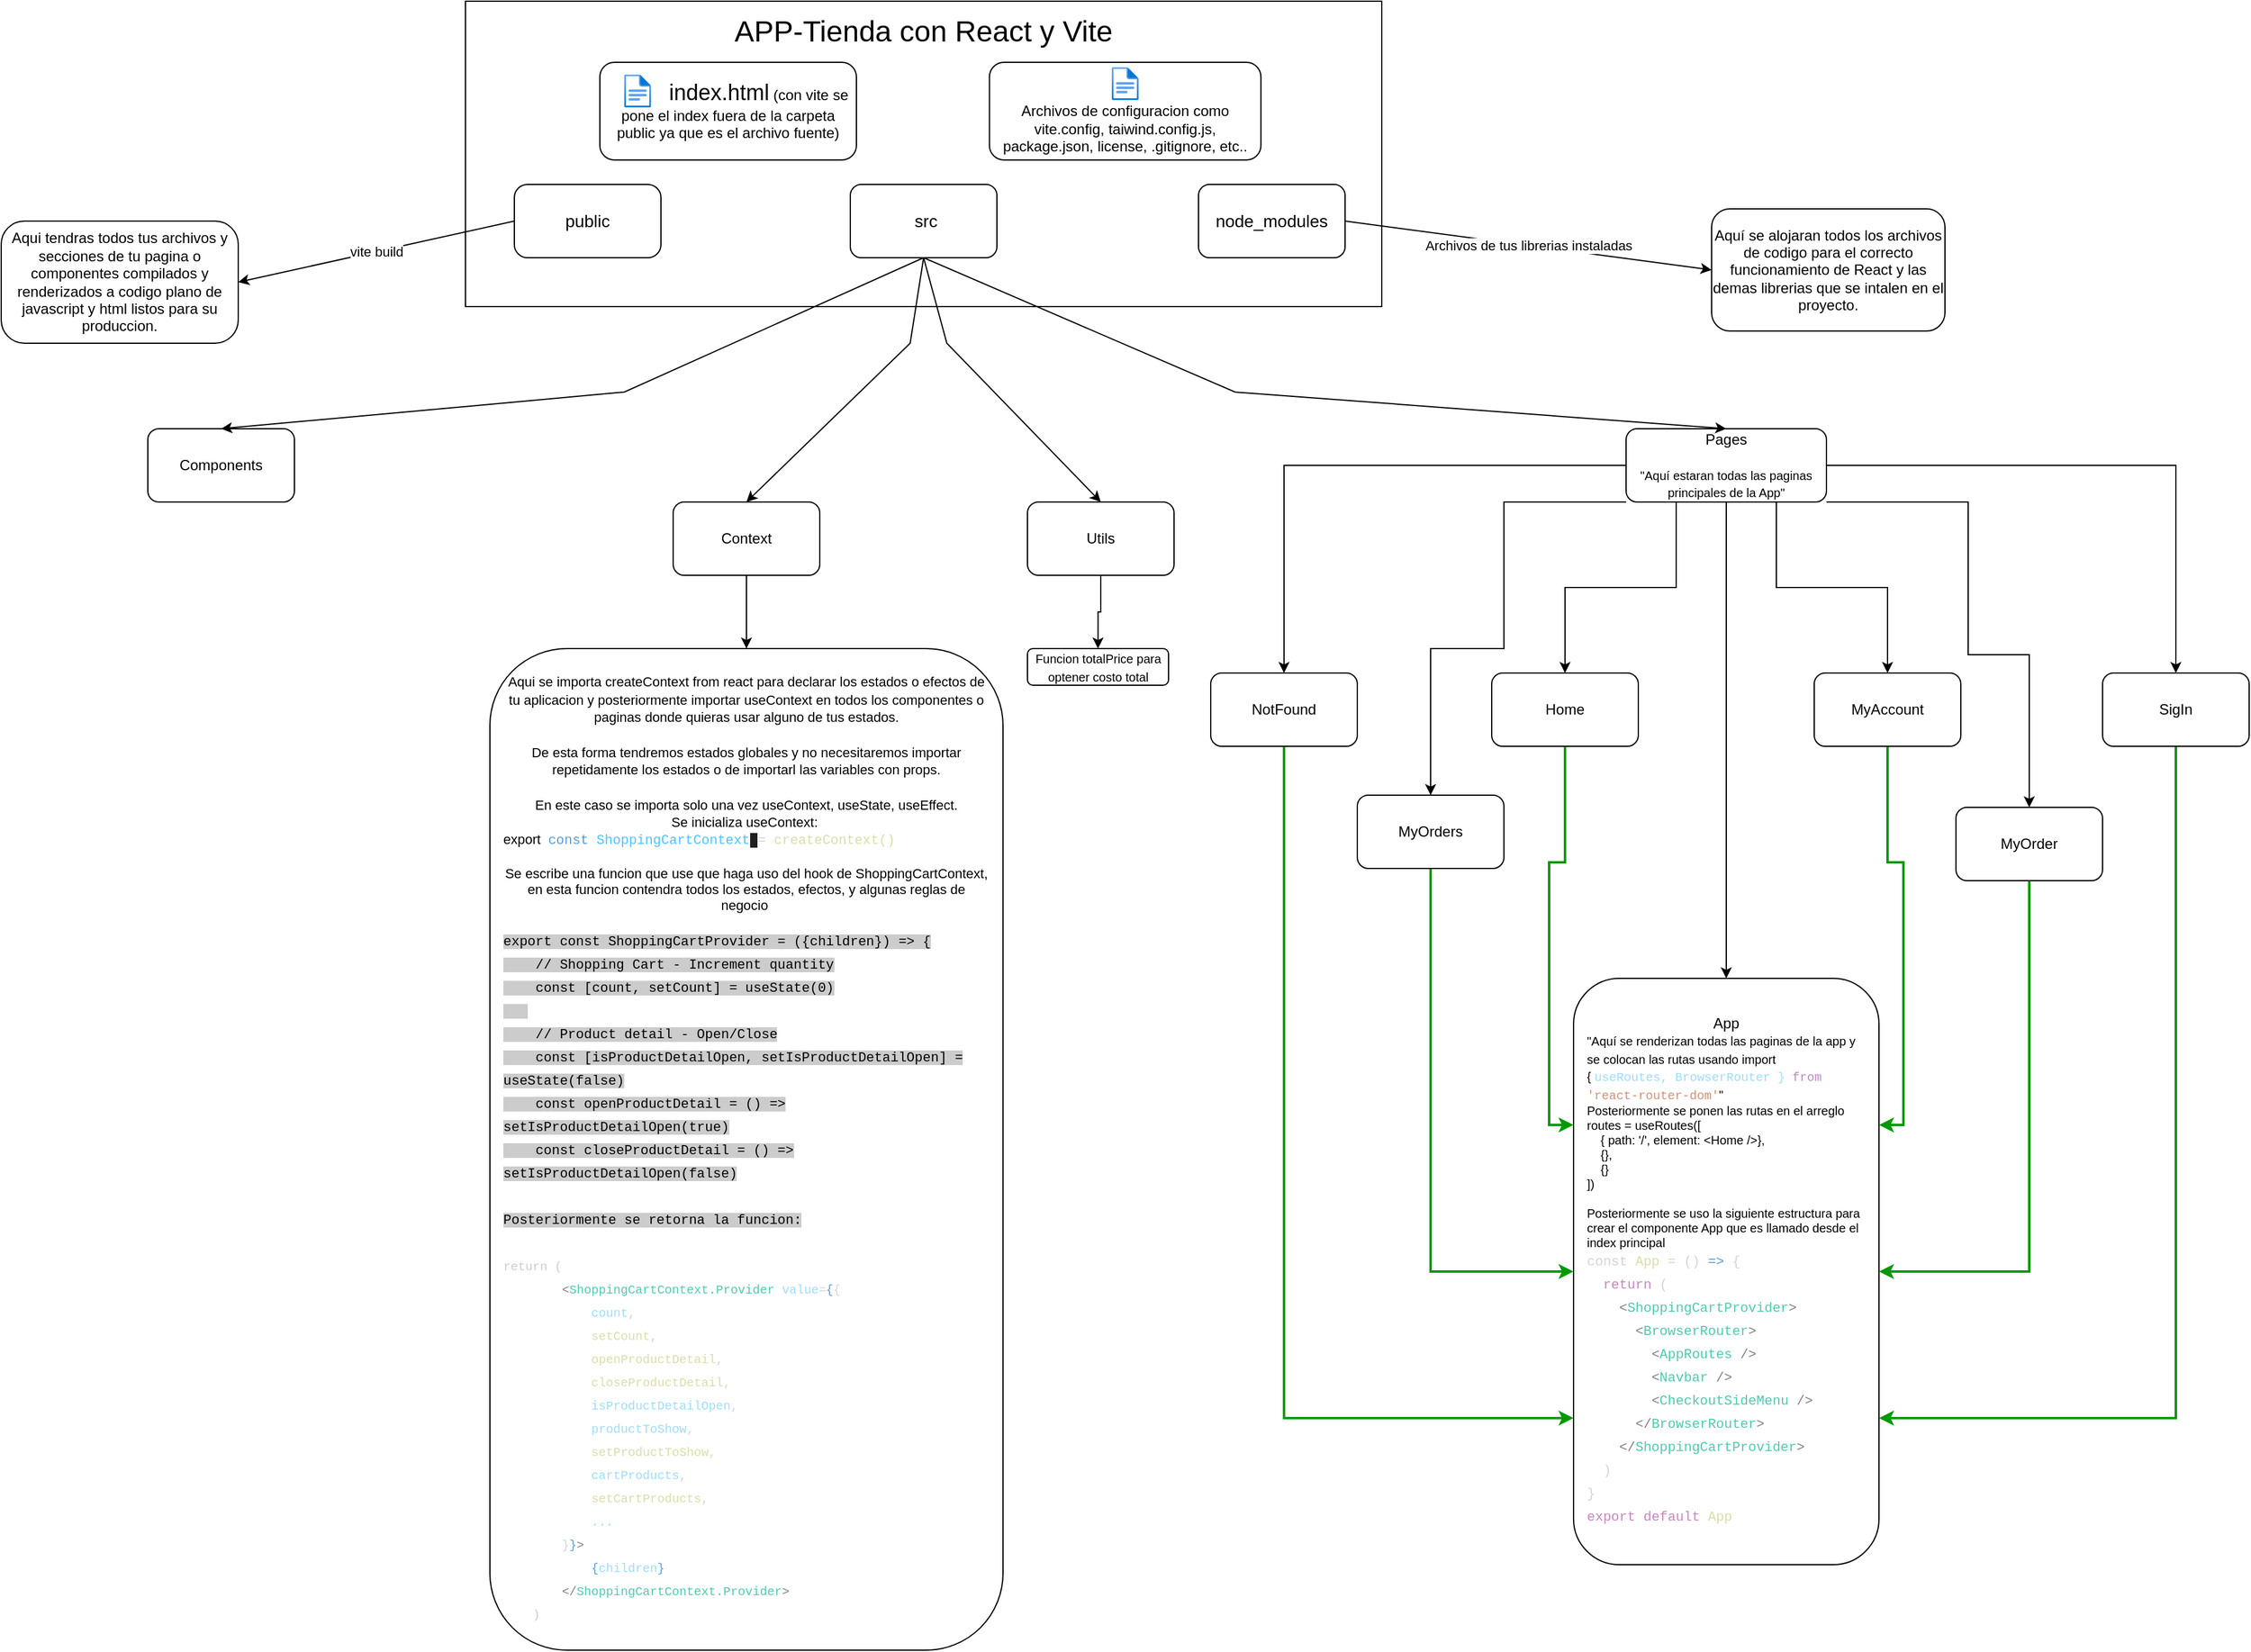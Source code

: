 <mxfile version="22.1.3" type="github">
  <diagram name="Página-1" id="LnPo93rLICJzIyqR1WCt">
    <mxGraphModel dx="1468" dy="889" grid="1" gridSize="10" guides="1" tooltips="1" connect="1" arrows="1" fold="1" page="1" pageScale="1" pageWidth="827" pageHeight="1169" math="0" shadow="0">
      <root>
        <mxCell id="0" />
        <mxCell id="1" parent="0" />
        <mxCell id="c5e6k3FYTeM2-FPtg5ge-7" value="" style="rounded=0;whiteSpace=wrap;html=1;" parent="1" vertex="1">
          <mxGeometry x="420" y="30" width="750" height="250" as="geometry" />
        </mxCell>
        <mxCell id="c5e6k3FYTeM2-FPtg5ge-2" value="" style="rounded=1;whiteSpace=wrap;html=1;" parent="1" vertex="1">
          <mxGeometry x="735" y="180" width="120" height="60" as="geometry" />
        </mxCell>
        <mxCell id="c5e6k3FYTeM2-FPtg5ge-3" value="" style="rounded=1;whiteSpace=wrap;html=1;" parent="1" vertex="1">
          <mxGeometry x="1020" y="180" width="120" height="60" as="geometry" />
        </mxCell>
        <mxCell id="c5e6k3FYTeM2-FPtg5ge-5" value="&lt;font style=&quot;font-size: 14px;&quot;&gt;src&lt;/font&gt;" style="text;html=1;strokeColor=none;fillColor=none;align=center;verticalAlign=middle;whiteSpace=wrap;rounded=0;" parent="1" vertex="1">
          <mxGeometry x="767" y="195" width="60" height="30" as="geometry" />
        </mxCell>
        <mxCell id="c5e6k3FYTeM2-FPtg5ge-6" value="&lt;font style=&quot;font-size: 14px;&quot;&gt;node_modules&lt;/font&gt;" style="text;html=1;strokeColor=none;fillColor=none;align=center;verticalAlign=middle;whiteSpace=wrap;rounded=0;" parent="1" vertex="1">
          <mxGeometry x="1035" y="195" width="90" height="30" as="geometry" />
        </mxCell>
        <mxCell id="c5e6k3FYTeM2-FPtg5ge-1" value="" style="rounded=1;whiteSpace=wrap;html=1;arcSize=18;" parent="1" vertex="1">
          <mxGeometry x="460" y="180" width="120" height="60" as="geometry" />
        </mxCell>
        <mxCell id="c5e6k3FYTeM2-FPtg5ge-4" value="&lt;font style=&quot;font-size: 14px;&quot;&gt;public&lt;/font&gt;" style="text;html=1;strokeColor=none;fillColor=none;align=center;verticalAlign=middle;whiteSpace=wrap;rounded=0;" parent="1" vertex="1">
          <mxGeometry x="490" y="195" width="60" height="30" as="geometry" />
        </mxCell>
        <mxCell id="c5e6k3FYTeM2-FPtg5ge-8" value="&lt;font style=&quot;font-size: 24px;&quot;&gt;APP-Tienda con React y Vite&lt;/font&gt;" style="text;html=1;strokeColor=none;fillColor=none;align=center;verticalAlign=middle;whiteSpace=wrap;rounded=0;" parent="1" vertex="1">
          <mxGeometry x="620" y="30" width="350" height="50" as="geometry" />
        </mxCell>
        <mxCell id="JkvkPI0mQhFTO4Io5UTS-1" value="Aqui tendras todos tus archivos y secciones de tu pagina o componentes compilados y renderizados a codigo plano de javascript y html listos para su produccion." style="rounded=1;whiteSpace=wrap;html=1;arcSize=19;" parent="1" vertex="1">
          <mxGeometry x="40" y="210" width="194" height="100" as="geometry" />
        </mxCell>
        <mxCell id="JkvkPI0mQhFTO4Io5UTS-2" value="" style="endArrow=classic;html=1;rounded=0;exitX=0;exitY=0.5;exitDx=0;exitDy=0;entryX=1;entryY=0.5;entryDx=0;entryDy=0;" parent="1" source="c5e6k3FYTeM2-FPtg5ge-1" target="JkvkPI0mQhFTO4Io5UTS-1" edge="1">
          <mxGeometry relative="1" as="geometry">
            <mxPoint x="724" y="340" as="sourcePoint" />
            <mxPoint x="160" y="210" as="targetPoint" />
          </mxGeometry>
        </mxCell>
        <mxCell id="JkvkPI0mQhFTO4Io5UTS-3" value="vite build" style="edgeLabel;resizable=0;html=1;align=center;verticalAlign=middle;" parent="JkvkPI0mQhFTO4Io5UTS-2" connectable="0" vertex="1">
          <mxGeometry relative="1" as="geometry" />
        </mxCell>
        <mxCell id="JkvkPI0mQhFTO4Io5UTS-4" value="Aquí se alojaran todos los archivos de codigo para el correcto funcionamiento de React y las demas librerias que se intalen en el proyecto." style="rounded=1;whiteSpace=wrap;html=1;" parent="1" vertex="1">
          <mxGeometry x="1440" y="200" width="191" height="100" as="geometry" />
        </mxCell>
        <mxCell id="JkvkPI0mQhFTO4Io5UTS-5" value="" style="endArrow=classic;html=1;rounded=0;exitX=1;exitY=0.5;exitDx=0;exitDy=0;entryX=0;entryY=0.5;entryDx=0;entryDy=0;" parent="1" source="c5e6k3FYTeM2-FPtg5ge-3" target="JkvkPI0mQhFTO4Io5UTS-4" edge="1">
          <mxGeometry relative="1" as="geometry">
            <mxPoint x="744" y="410" as="sourcePoint" />
            <mxPoint x="844" y="410" as="targetPoint" />
          </mxGeometry>
        </mxCell>
        <mxCell id="JkvkPI0mQhFTO4Io5UTS-6" value="Label" style="edgeLabel;resizable=0;html=1;align=center;verticalAlign=middle;" parent="JkvkPI0mQhFTO4Io5UTS-5" connectable="0" vertex="1">
          <mxGeometry relative="1" as="geometry" />
        </mxCell>
        <mxCell id="JkvkPI0mQhFTO4Io5UTS-7" value="Archivos de tus librerias instaladas" style="edgeLabel;html=1;align=center;verticalAlign=middle;resizable=0;points=[];" parent="JkvkPI0mQhFTO4Io5UTS-5" vertex="1" connectable="0">
          <mxGeometry x="0.04" y="1" relative="1" as="geometry">
            <mxPoint x="-7" as="offset" />
          </mxGeometry>
        </mxCell>
        <mxCell id="JkvkPI0mQhFTO4Io5UTS-8" value="Components" style="rounded=1;whiteSpace=wrap;html=1;" parent="1" vertex="1">
          <mxGeometry x="160" y="380" width="120" height="60" as="geometry" />
        </mxCell>
        <mxCell id="JkvkPI0mQhFTO4Io5UTS-20" style="edgeStyle=orthogonalEdgeStyle;rounded=0;orthogonalLoop=1;jettySize=auto;html=1;entryX=0.5;entryY=0;entryDx=0;entryDy=0;" parent="1" source="JkvkPI0mQhFTO4Io5UTS-9" target="JkvkPI0mQhFTO4Io5UTS-19" edge="1">
          <mxGeometry relative="1" as="geometry" />
        </mxCell>
        <mxCell id="JkvkPI0mQhFTO4Io5UTS-9" value="Context" style="rounded=1;whiteSpace=wrap;html=1;" parent="1" vertex="1">
          <mxGeometry x="590" y="440" width="120" height="60" as="geometry" />
        </mxCell>
        <mxCell id="BKhHFIZTJitZZOURAZb2-5" style="edgeStyle=orthogonalEdgeStyle;rounded=0;orthogonalLoop=1;jettySize=auto;html=1;entryX=0.5;entryY=0;entryDx=0;entryDy=0;" parent="1" source="JkvkPI0mQhFTO4Io5UTS-10" target="JkvkPI0mQhFTO4Io5UTS-21" edge="1">
          <mxGeometry relative="1" as="geometry" />
        </mxCell>
        <mxCell id="BKhHFIZTJitZZOURAZb2-15" style="edgeStyle=orthogonalEdgeStyle;rounded=0;orthogonalLoop=1;jettySize=auto;html=1;exitX=0.25;exitY=1;exitDx=0;exitDy=0;" parent="1" source="JkvkPI0mQhFTO4Io5UTS-10" target="BKhHFIZTJitZZOURAZb2-6" edge="1">
          <mxGeometry relative="1" as="geometry" />
        </mxCell>
        <mxCell id="BKhHFIZTJitZZOURAZb2-16" style="edgeStyle=orthogonalEdgeStyle;rounded=0;orthogonalLoop=1;jettySize=auto;html=1;exitX=0;exitY=1;exitDx=0;exitDy=0;" parent="1" source="JkvkPI0mQhFTO4Io5UTS-10" target="BKhHFIZTJitZZOURAZb2-12" edge="1">
          <mxGeometry relative="1" as="geometry">
            <Array as="points">
              <mxPoint x="1270" y="440" />
              <mxPoint x="1270" y="560" />
              <mxPoint x="1210" y="560" />
            </Array>
          </mxGeometry>
        </mxCell>
        <mxCell id="BKhHFIZTJitZZOURAZb2-17" style="edgeStyle=orthogonalEdgeStyle;rounded=0;orthogonalLoop=1;jettySize=auto;html=1;exitX=0;exitY=0.5;exitDx=0;exitDy=0;entryX=0.5;entryY=0;entryDx=0;entryDy=0;" parent="1" source="JkvkPI0mQhFTO4Io5UTS-10" target="BKhHFIZTJitZZOURAZb2-13" edge="1">
          <mxGeometry relative="1" as="geometry" />
        </mxCell>
        <mxCell id="BKhHFIZTJitZZOURAZb2-18" style="edgeStyle=orthogonalEdgeStyle;rounded=0;orthogonalLoop=1;jettySize=auto;html=1;exitX=0.75;exitY=1;exitDx=0;exitDy=0;entryX=0.5;entryY=0;entryDx=0;entryDy=0;" parent="1" source="JkvkPI0mQhFTO4Io5UTS-10" target="BKhHFIZTJitZZOURAZb2-10" edge="1">
          <mxGeometry relative="1" as="geometry" />
        </mxCell>
        <mxCell id="BKhHFIZTJitZZOURAZb2-19" style="edgeStyle=orthogonalEdgeStyle;rounded=0;orthogonalLoop=1;jettySize=auto;html=1;exitX=1;exitY=1;exitDx=0;exitDy=0;" parent="1" source="JkvkPI0mQhFTO4Io5UTS-10" target="BKhHFIZTJitZZOURAZb2-11" edge="1">
          <mxGeometry relative="1" as="geometry">
            <Array as="points">
              <mxPoint x="1650" y="440" />
              <mxPoint x="1650" y="565" />
              <mxPoint x="1700" y="565" />
            </Array>
          </mxGeometry>
        </mxCell>
        <mxCell id="BKhHFIZTJitZZOURAZb2-20" style="edgeStyle=orthogonalEdgeStyle;rounded=0;orthogonalLoop=1;jettySize=auto;html=1;exitX=1;exitY=0.5;exitDx=0;exitDy=0;entryX=0.5;entryY=0;entryDx=0;entryDy=0;" parent="1" source="JkvkPI0mQhFTO4Io5UTS-10" target="BKhHFIZTJitZZOURAZb2-14" edge="1">
          <mxGeometry relative="1" as="geometry" />
        </mxCell>
        <mxCell id="JkvkPI0mQhFTO4Io5UTS-10" value="Pages&lt;br&gt;&lt;br&gt;&lt;font style=&quot;font-size: 10px;&quot;&gt;&quot;Aquí estaran todas las paginas principales de la App&quot;&lt;/font&gt;" style="rounded=1;whiteSpace=wrap;html=1;" parent="1" vertex="1">
          <mxGeometry x="1370" y="380" width="164" height="60" as="geometry" />
        </mxCell>
        <mxCell id="JkvkPI0mQhFTO4Io5UTS-22" style="edgeStyle=orthogonalEdgeStyle;rounded=0;orthogonalLoop=1;jettySize=auto;html=1;entryX=0.5;entryY=0;entryDx=0;entryDy=0;" parent="1" source="JkvkPI0mQhFTO4Io5UTS-11" target="JkvkPI0mQhFTO4Io5UTS-17" edge="1">
          <mxGeometry relative="1" as="geometry" />
        </mxCell>
        <mxCell id="JkvkPI0mQhFTO4Io5UTS-11" value="Utils" style="rounded=1;whiteSpace=wrap;html=1;" parent="1" vertex="1">
          <mxGeometry x="880" y="440" width="120" height="60" as="geometry" />
        </mxCell>
        <mxCell id="JkvkPI0mQhFTO4Io5UTS-13" value="" style="endArrow=classic;html=1;rounded=0;entryX=0.5;entryY=0;entryDx=0;entryDy=0;exitX=0.5;exitY=1;exitDx=0;exitDy=0;" parent="1" source="c5e6k3FYTeM2-FPtg5ge-2" target="JkvkPI0mQhFTO4Io5UTS-9" edge="1">
          <mxGeometry width="50" height="50" relative="1" as="geometry">
            <mxPoint x="764" y="320" as="sourcePoint" />
            <mxPoint x="814" y="270" as="targetPoint" />
            <Array as="points">
              <mxPoint x="784" y="310" />
            </Array>
          </mxGeometry>
        </mxCell>
        <mxCell id="JkvkPI0mQhFTO4Io5UTS-14" value="" style="endArrow=classic;html=1;rounded=0;entryX=0.5;entryY=0;entryDx=0;entryDy=0;exitX=0.5;exitY=1;exitDx=0;exitDy=0;" parent="1" source="c5e6k3FYTeM2-FPtg5ge-2" target="JkvkPI0mQhFTO4Io5UTS-8" edge="1">
          <mxGeometry width="50" height="50" relative="1" as="geometry">
            <mxPoint x="764" y="320" as="sourcePoint" />
            <mxPoint x="814" y="270" as="targetPoint" />
            <Array as="points">
              <mxPoint x="550" y="350" />
            </Array>
          </mxGeometry>
        </mxCell>
        <mxCell id="JkvkPI0mQhFTO4Io5UTS-15" value="" style="endArrow=classic;html=1;rounded=0;entryX=0.5;entryY=0;entryDx=0;entryDy=0;exitX=0.5;exitY=1;exitDx=0;exitDy=0;" parent="1" source="c5e6k3FYTeM2-FPtg5ge-2" target="JkvkPI0mQhFTO4Io5UTS-11" edge="1">
          <mxGeometry width="50" height="50" relative="1" as="geometry">
            <mxPoint x="764" y="320" as="sourcePoint" />
            <mxPoint x="814" y="270" as="targetPoint" />
            <Array as="points">
              <mxPoint x="814" y="310" />
            </Array>
          </mxGeometry>
        </mxCell>
        <mxCell id="JkvkPI0mQhFTO4Io5UTS-16" value="" style="endArrow=classic;html=1;rounded=0;entryX=0.5;entryY=0;entryDx=0;entryDy=0;exitX=0.5;exitY=1;exitDx=0;exitDy=0;" parent="1" source="c5e6k3FYTeM2-FPtg5ge-2" target="JkvkPI0mQhFTO4Io5UTS-10" edge="1">
          <mxGeometry width="50" height="50" relative="1" as="geometry">
            <mxPoint x="764" y="320" as="sourcePoint" />
            <mxPoint x="814" y="270" as="targetPoint" />
            <Array as="points">
              <mxPoint x="1050" y="350" />
            </Array>
          </mxGeometry>
        </mxCell>
        <mxCell id="JkvkPI0mQhFTO4Io5UTS-17" value="&lt;font style=&quot;font-size: 10px;&quot;&gt;Funcion&amp;nbsp;totalPrice&lt;span style=&quot;background-color: initial;&quot;&gt;&amp;nbsp;para optener costo total&lt;/span&gt;&lt;/font&gt;" style="rounded=1;whiteSpace=wrap;html=1;" parent="1" vertex="1">
          <mxGeometry x="880" y="560" width="115.5" height="30" as="geometry" />
        </mxCell>
        <mxCell id="JkvkPI0mQhFTO4Io5UTS-19" value="&lt;font style=&quot;font-size: 11px;&quot;&gt;Aqui se importa createContext from react para declarar los estados o efectos de tu aplicacion y posteriormente importar useContext en todos los componentes o paginas donde quieras usar alguno de tus estados.&lt;br&gt;&lt;br&gt;De esta forma tendremos estados globales y no necesitaremos importar repetidamente los estados o de importarl las variables con props.&lt;br&gt;&lt;br&gt;En este caso se importa solo una vez useContext, useState, useEffect.&lt;br&gt;Se inicializa useContext:&amp;nbsp;&lt;br&gt;&lt;div style=&quot;text-align: left;&quot;&gt;&lt;span style=&quot;background-color: initial;&quot;&gt;export&amp;nbsp;&amp;nbsp;&lt;/span&gt;&lt;span style=&quot;background-color: initial; font-family: Consolas, &amp;quot;Courier New&amp;quot;, monospace; color: rgb(86, 156, 214);&quot;&gt;const&amp;nbsp;&lt;/span&gt;&lt;span style=&quot;background-color: initial; font-family: Consolas, &amp;quot;Courier New&amp;quot;, monospace; color: rgb(79, 193, 255);&quot;&gt;ShoppingCartContext&lt;/span&gt;&lt;span style=&quot;background-color: rgb(31, 31, 31); color: rgb(204, 204, 204); font-family: Consolas, &amp;quot;Courier New&amp;quot;, monospace;&quot;&gt; &lt;/span&gt;&lt;span style=&quot;background-color: initial; font-family: Consolas, &amp;quot;Courier New&amp;quot;, monospace; color: rgb(212, 212, 212);&quot;&gt;=&amp;nbsp;&lt;/span&gt;&lt;span style=&quot;background-color: initial; font-family: Consolas, &amp;quot;Courier New&amp;quot;, monospace; color: rgb(220, 220, 170);&quot;&gt;createContext()&lt;/span&gt;&lt;/div&gt;&lt;div style=&quot;text-align: left;&quot;&gt;&lt;span style=&quot;background-color: initial; font-family: Consolas, &amp;quot;Courier New&amp;quot;, monospace; color: rgb(220, 220, 170);&quot;&gt;&lt;br&gt;&lt;/span&gt;&lt;/div&gt;&lt;div style=&quot;&quot;&gt;Se escribe una funcion que use que haga uso del hook de ShoppingCartContext, en esta funcion contendra todos los estados, efectos, y algunas reglas de negocio&amp;nbsp;&lt;/div&gt;&lt;div style=&quot;text-align: left;&quot;&gt;&lt;br&gt;&lt;/div&gt;&lt;div style=&quot;text-align: left;&quot;&gt;&lt;div style=&quot;font-family: Consolas, &amp;quot;Courier New&amp;quot;, monospace; line-height: 19px;&quot;&gt;&lt;div style=&quot;&quot;&gt;&lt;span style=&quot;background-color: rgb(204, 204, 204);&quot;&gt;export const ShoppingCartProvider = ({children}) =&amp;gt; {&lt;/span&gt;&lt;/div&gt;&lt;div style=&quot;&quot;&gt;&lt;span style=&quot;background-color: rgb(204, 204, 204);&quot;&gt;&amp;nbsp; &amp;nbsp; // Shopping Cart - Increment quantity&lt;/span&gt;&lt;/div&gt;&lt;div style=&quot;&quot;&gt;&lt;span style=&quot;background-color: rgb(204, 204, 204);&quot;&gt;&amp;nbsp; &amp;nbsp; const [count, setCount] = useState(0)&lt;/span&gt;&lt;/div&gt;&lt;div style=&quot;&quot;&gt;&lt;span style=&quot;background-color: rgb(204, 204, 204);&quot;&gt;&amp;nbsp; &amp;nbsp; &lt;/span&gt;&lt;/div&gt;&lt;div style=&quot;&quot;&gt;&lt;span style=&quot;background-color: rgb(204, 204, 204);&quot;&gt;&amp;nbsp; &amp;nbsp; // Product detail - Open/Close&lt;/span&gt;&lt;/div&gt;&lt;div style=&quot;&quot;&gt;&lt;span style=&quot;background-color: rgb(204, 204, 204);&quot;&gt;&amp;nbsp; &amp;nbsp; const [isProductDetailOpen, setIsProductDetailOpen] = useState(false)&lt;/span&gt;&lt;/div&gt;&lt;div style=&quot;&quot;&gt;&lt;span style=&quot;background-color: rgb(204, 204, 204);&quot;&gt;&amp;nbsp; &amp;nbsp; const openProductDetail = () =&amp;gt; setIsProductDetailOpen(true)&lt;/span&gt;&lt;/div&gt;&lt;div style=&quot;&quot;&gt;&lt;span style=&quot;background-color: rgb(204, 204, 204);&quot;&gt;&amp;nbsp; &amp;nbsp; const closeProductDetail = () =&amp;gt; setIsProductDetailOpen(false)&lt;/span&gt;&lt;/div&gt;&lt;div style=&quot;&quot;&gt;&lt;span style=&quot;background-color: rgb(204, 204, 204);&quot;&gt;&lt;br&gt;&lt;/span&gt;&lt;/div&gt;&lt;div style=&quot;&quot;&gt;&lt;span style=&quot;background-color: rgb(204, 204, 204);&quot;&gt;Posteriormente se retorna la funcion:&lt;/span&gt;&lt;/div&gt;&lt;div style=&quot;&quot;&gt;&lt;span style=&quot;background-color: rgb(204, 204, 204);&quot;&gt;&lt;br&gt;&lt;/span&gt;&lt;/div&gt;&lt;div style=&quot;font-size: 10px;&quot;&gt;&lt;div style=&quot;line-height: 19px;&quot;&gt;&lt;div style=&quot;color: rgb(204, 204, 204);&quot;&gt;return (&lt;/div&gt;&lt;div style=&quot;color: rgb(204, 204, 204);&quot;&gt;&amp;nbsp; &amp;nbsp; &amp;nbsp; &amp;nbsp; &lt;span style=&quot;color: #808080;&quot;&gt;&amp;lt;&lt;/span&gt;&lt;span style=&quot;color: #4ec9b0;&quot;&gt;ShoppingCartContext.Provider&lt;/span&gt; &lt;span style=&quot;color: #9cdcfe;&quot;&gt;value&lt;/span&gt;&lt;span style=&quot;color: #d4d4d4;&quot;&gt;=&lt;/span&gt;&lt;span style=&quot;color: #569cd6;&quot;&gt;{&lt;/span&gt;&lt;span style=&quot;color: #d4d4d4;&quot;&gt;{&lt;/span&gt;&lt;/div&gt;&lt;div style=&quot;color: rgb(204, 204, 204);&quot;&gt;&lt;span style=&quot;color: #d4d4d4;&quot;&gt;&amp;nbsp; &amp;nbsp; &amp;nbsp; &amp;nbsp; &amp;nbsp; &amp;nbsp; &lt;/span&gt;&lt;span style=&quot;color: #9cdcfe;&quot;&gt;count&lt;/span&gt;&lt;span style=&quot;color: #d4d4d4;&quot;&gt;,&lt;/span&gt;&lt;/div&gt;&lt;div style=&quot;color: rgb(204, 204, 204);&quot;&gt;&lt;span style=&quot;color: #d4d4d4;&quot;&gt;&amp;nbsp; &amp;nbsp; &amp;nbsp; &amp;nbsp; &amp;nbsp; &amp;nbsp; &lt;/span&gt;&lt;span style=&quot;color: #dcdcaa;&quot;&gt;setCount&lt;/span&gt;&lt;span style=&quot;color: #d4d4d4;&quot;&gt;,&lt;/span&gt;&lt;/div&gt;&lt;div style=&quot;color: rgb(204, 204, 204);&quot;&gt;&lt;span style=&quot;color: #d4d4d4;&quot;&gt;&amp;nbsp; &amp;nbsp; &amp;nbsp; &amp;nbsp; &amp;nbsp; &amp;nbsp; &lt;/span&gt;&lt;span style=&quot;color: #dcdcaa;&quot;&gt;openProductDetail&lt;/span&gt;&lt;span style=&quot;color: #d4d4d4;&quot;&gt;,&lt;/span&gt;&lt;/div&gt;&lt;div style=&quot;color: rgb(204, 204, 204);&quot;&gt;&lt;span style=&quot;color: #d4d4d4;&quot;&gt;&amp;nbsp; &amp;nbsp; &amp;nbsp; &amp;nbsp; &amp;nbsp; &amp;nbsp; &lt;/span&gt;&lt;span style=&quot;color: #dcdcaa;&quot;&gt;closeProductDetail&lt;/span&gt;&lt;span style=&quot;color: #d4d4d4;&quot;&gt;,&lt;/span&gt;&lt;/div&gt;&lt;div style=&quot;color: rgb(204, 204, 204);&quot;&gt;&lt;span style=&quot;color: #d4d4d4;&quot;&gt;&amp;nbsp; &amp;nbsp; &amp;nbsp; &amp;nbsp; &amp;nbsp; &amp;nbsp; &lt;/span&gt;&lt;span style=&quot;color: #9cdcfe;&quot;&gt;isProductDetailOpen&lt;/span&gt;&lt;span style=&quot;color: #d4d4d4;&quot;&gt;,&lt;/span&gt;&lt;/div&gt;&lt;div style=&quot;color: rgb(204, 204, 204);&quot;&gt;&lt;span style=&quot;color: #d4d4d4;&quot;&gt;&amp;nbsp; &amp;nbsp; &amp;nbsp; &amp;nbsp; &amp;nbsp; &amp;nbsp; &lt;/span&gt;&lt;span style=&quot;color: #9cdcfe;&quot;&gt;productToShow&lt;/span&gt;&lt;span style=&quot;color: #d4d4d4;&quot;&gt;,&lt;/span&gt;&lt;/div&gt;&lt;div style=&quot;color: rgb(204, 204, 204);&quot;&gt;&lt;span style=&quot;color: #d4d4d4;&quot;&gt;&amp;nbsp; &amp;nbsp; &amp;nbsp; &amp;nbsp; &amp;nbsp; &amp;nbsp; &lt;/span&gt;&lt;span style=&quot;color: #dcdcaa;&quot;&gt;setProductToShow&lt;/span&gt;&lt;span style=&quot;color: #d4d4d4;&quot;&gt;,&lt;/span&gt;&lt;/div&gt;&lt;div style=&quot;color: rgb(204, 204, 204);&quot;&gt;&lt;span style=&quot;color: #d4d4d4;&quot;&gt;&amp;nbsp; &amp;nbsp; &amp;nbsp; &amp;nbsp; &amp;nbsp; &amp;nbsp; &lt;/span&gt;&lt;span style=&quot;color: #9cdcfe;&quot;&gt;cartProducts&lt;/span&gt;&lt;span style=&quot;color: #d4d4d4;&quot;&gt;,&lt;/span&gt;&lt;/div&gt;&lt;div style=&quot;color: rgb(204, 204, 204);&quot;&gt;&lt;span style=&quot;color: #d4d4d4;&quot;&gt;&amp;nbsp; &amp;nbsp; &amp;nbsp; &amp;nbsp; &amp;nbsp; &amp;nbsp; &lt;/span&gt;&lt;span style=&quot;color: #dcdcaa;&quot;&gt;setCartProducts&lt;/span&gt;&lt;span style=&quot;color: #d4d4d4;&quot;&gt;,&lt;/span&gt;&lt;/div&gt;&lt;div style=&quot;&quot;&gt;&lt;span style=&quot;color: rgb(212, 212, 212);&quot;&gt;&amp;nbsp; &amp;nbsp; &amp;nbsp; &amp;nbsp; &amp;nbsp; &amp;nbsp; &lt;/span&gt;&lt;font color=&quot;#9cdcfe&quot;&gt;...&lt;/font&gt;&lt;/div&gt;&lt;div style=&quot;color: rgb(204, 204, 204);&quot;&gt;&lt;span style=&quot;color: #d4d4d4;&quot;&gt;&amp;nbsp; &amp;nbsp; &amp;nbsp; &amp;nbsp; }&lt;/span&gt;&lt;span style=&quot;color: #569cd6;&quot;&gt;}&lt;/span&gt;&lt;span style=&quot;color: #808080;&quot;&gt;&amp;gt;&lt;/span&gt;&lt;/div&gt;&lt;div style=&quot;color: rgb(204, 204, 204);&quot;&gt;&amp;nbsp; &amp;nbsp; &amp;nbsp; &amp;nbsp; &amp;nbsp; &amp;nbsp; &lt;span style=&quot;color: #569cd6;&quot;&gt;{&lt;/span&gt;&lt;span style=&quot;color: #9cdcfe;&quot;&gt;children&lt;/span&gt;&lt;span style=&quot;color: #569cd6;&quot;&gt;}&lt;/span&gt;&lt;/div&gt;&lt;div style=&quot;color: rgb(204, 204, 204);&quot;&gt;&amp;nbsp; &amp;nbsp; &amp;nbsp; &amp;nbsp; &lt;span style=&quot;color: #808080;&quot;&gt;&amp;lt;/&lt;/span&gt;&lt;span style=&quot;color: #4ec9b0;&quot;&gt;ShoppingCartContext.Provider&lt;/span&gt;&lt;span style=&quot;color: #808080;&quot;&gt;&amp;gt;&lt;/span&gt;&lt;/div&gt;&lt;div style=&quot;color: rgb(204, 204, 204);&quot;&gt;&amp;nbsp; &amp;nbsp; )&lt;/div&gt;&lt;/div&gt;&lt;/div&gt;&lt;/div&gt;&lt;/div&gt;&lt;/font&gt;" style="rounded=1;whiteSpace=wrap;html=1;spacingLeft=10;spacingRight=10;" parent="1" vertex="1">
          <mxGeometry x="440" y="560" width="420" height="820" as="geometry" />
        </mxCell>
        <mxCell id="JkvkPI0mQhFTO4Io5UTS-21" value="App&lt;br&gt;&lt;div style=&quot;text-align: left;&quot;&gt;&lt;span style=&quot;font-size: 10px; background-color: initial;&quot;&gt;&quot;Aquí se renderizan todas las paginas de la app y se colocan las rutas usando&amp;nbsp;import {&amp;nbsp;&lt;/span&gt;&lt;span style=&quot;font-size: 10px; background-color: initial; font-family: Consolas, &amp;quot;Courier New&amp;quot;, monospace; color: rgb(156, 220, 254);&quot;&gt;useRoutes,&amp;nbsp;&lt;/span&gt;&lt;span style=&quot;font-size: 10px; background-color: initial; font-family: Consolas, &amp;quot;Courier New&amp;quot;, monospace; color: rgb(156, 220, 254);&quot;&gt;BrowserRouter }&amp;nbsp;&lt;/span&gt;&lt;span style=&quot;font-size: 10px; background-color: initial; font-family: Consolas, &amp;quot;Courier New&amp;quot;, monospace; color: rgb(197, 134, 192);&quot;&gt;from&lt;/span&gt;&lt;span style=&quot;font-size: 10px; background-color: rgb(30, 30, 30); color: rgb(212, 212, 212); font-family: Consolas, &amp;quot;Courier New&amp;quot;, monospace;&quot;&gt; &lt;/span&gt;&lt;span style=&quot;font-size: 10px; background-color: initial; font-family: Consolas, &amp;quot;Courier New&amp;quot;, monospace; color: rgb(206, 145, 120);&quot;&gt;&#39;react-router-dom&#39;&lt;/span&gt;&lt;span style=&quot;font-size: 10px; background-color: initial;&quot;&gt;&quot;&amp;nbsp;&lt;/span&gt;&lt;/div&gt;&lt;font style=&quot;&quot;&gt;&lt;div style=&quot;font-size: 10px; text-align: left;&quot;&gt;&lt;span style=&quot;background-color: initial;&quot;&gt;Posteriormente se ponen las rutas en el arreglo routes = useRoutes([&lt;/span&gt;&lt;/div&gt;&lt;div style=&quot;font-size: 10px; background-color: initial; text-align: left;&quot;&gt;&lt;span style=&quot;background-color: initial;&quot;&gt;&lt;span style=&quot;&quot;&gt;&lt;span style=&quot;white-space: pre;&quot;&gt;&amp;nbsp;&amp;nbsp;&amp;nbsp;&amp;nbsp;&lt;/span&gt;&lt;/span&gt;{ path: &#39;/&#39;, element: &amp;lt;Home /&amp;gt;},&amp;nbsp;&lt;/span&gt;&lt;/div&gt;&lt;div style=&quot;font-size: 10px; background-color: initial; text-align: left;&quot;&gt;&lt;span style=&quot;background-color: initial;&quot;&gt;&lt;span style=&quot;&quot;&gt;&lt;span style=&quot;white-space: pre;&quot;&gt;&amp;nbsp;&amp;nbsp;&amp;nbsp;&amp;nbsp;&lt;/span&gt;&lt;/span&gt;{},&amp;nbsp;&lt;/span&gt;&lt;/div&gt;&lt;div style=&quot;font-size: 10px; background-color: initial; text-align: left;&quot;&gt;&lt;span style=&quot;background-color: initial;&quot;&gt;&lt;span style=&quot;&quot;&gt;&lt;span style=&quot;white-space: pre;&quot;&gt;&amp;nbsp;&amp;nbsp;&amp;nbsp;&amp;nbsp;&lt;/span&gt;&lt;/span&gt;{}&lt;/span&gt;&lt;/div&gt;&lt;div style=&quot;font-size: 10px; background-color: initial; text-align: left;&quot;&gt;&lt;span style=&quot;background-color: initial;&quot;&gt;])&lt;/span&gt;&lt;/div&gt;&lt;div style=&quot;font-size: 10px; background-color: initial; text-align: left;&quot;&gt;&lt;span style=&quot;background-color: initial;&quot;&gt;&lt;br&gt;&lt;/span&gt;&lt;/div&gt;&lt;div style=&quot;font-size: 10px; background-color: initial; text-align: left;&quot;&gt;&lt;span style=&quot;background-color: initial;&quot;&gt;Posteriormente se uso la siguiente estructura para crear el componente App que es llamado desde el index principal&lt;/span&gt;&lt;/div&gt;&lt;div style=&quot;text-align: left;&quot;&gt;&lt;div style=&quot;font-family: Consolas, &amp;quot;Courier New&amp;quot;, monospace; line-height: 19px; color: rgb(212, 212, 212);&quot;&gt;&lt;div style=&quot;&quot;&gt;&lt;span style=&quot;background-color: rgb(255, 255, 255);&quot;&gt;&lt;font style=&quot;font-size: 11px;&quot;&gt;const &lt;span style=&quot;color: rgb(220, 220, 170);&quot;&gt;App&lt;/span&gt; = () &lt;span style=&quot;color: rgb(86, 156, 214);&quot;&gt;=&amp;gt;&lt;/span&gt; {&lt;/font&gt;&lt;/span&gt;&lt;/div&gt;&lt;div style=&quot;&quot;&gt;&lt;span style=&quot;background-color: rgb(255, 255, 255);&quot;&gt;&lt;font style=&quot;font-size: 11px;&quot;&gt;&amp;nbsp; &lt;span style=&quot;color: rgb(197, 134, 192);&quot;&gt;return&lt;/span&gt; (&lt;/font&gt;&lt;/span&gt;&lt;/div&gt;&lt;div style=&quot;&quot;&gt;&lt;span style=&quot;background-color: rgb(255, 255, 255);&quot;&gt;&lt;font style=&quot;font-size: 11px;&quot;&gt;&amp;nbsp; &amp;nbsp; &lt;span style=&quot;color: rgb(128, 128, 128);&quot;&gt;&amp;lt;&lt;/span&gt;&lt;span style=&quot;color: rgb(78, 201, 176);&quot;&gt;ShoppingCartProvider&lt;/span&gt;&lt;span style=&quot;color: rgb(128, 128, 128);&quot;&gt;&amp;gt;&lt;/span&gt;&lt;/font&gt;&lt;/span&gt;&lt;/div&gt;&lt;div style=&quot;&quot;&gt;&lt;span style=&quot;background-color: rgb(255, 255, 255);&quot;&gt;&lt;font style=&quot;font-size: 11px;&quot;&gt;&amp;nbsp; &amp;nbsp; &amp;nbsp; &lt;span style=&quot;color: rgb(128, 128, 128);&quot;&gt;&amp;lt;&lt;/span&gt;&lt;span style=&quot;color: rgb(78, 201, 176);&quot;&gt;BrowserRouter&lt;/span&gt;&lt;span style=&quot;color: rgb(128, 128, 128);&quot;&gt;&amp;gt;&lt;/span&gt;&lt;/font&gt;&lt;/span&gt;&lt;/div&gt;&lt;div style=&quot;&quot;&gt;&lt;span style=&quot;background-color: rgb(255, 255, 255);&quot;&gt;&lt;font style=&quot;font-size: 11px;&quot;&gt;&amp;nbsp; &amp;nbsp; &amp;nbsp; &amp;nbsp; &lt;span style=&quot;color: rgb(128, 128, 128);&quot;&gt;&amp;lt;&lt;/span&gt;&lt;span style=&quot;color: rgb(78, 201, 176);&quot;&gt;AppRoutes&lt;/span&gt; &lt;span style=&quot;color: rgb(128, 128, 128);&quot;&gt;/&amp;gt;&lt;/span&gt;&lt;/font&gt;&lt;/span&gt;&lt;/div&gt;&lt;div style=&quot;&quot;&gt;&lt;span style=&quot;background-color: rgb(255, 255, 255);&quot;&gt;&lt;font style=&quot;font-size: 11px;&quot;&gt;&amp;nbsp; &amp;nbsp; &amp;nbsp; &amp;nbsp; &lt;span style=&quot;color: rgb(128, 128, 128);&quot;&gt;&amp;lt;&lt;/span&gt;&lt;span style=&quot;color: rgb(78, 201, 176);&quot;&gt;Navbar&lt;/span&gt; &lt;span style=&quot;color: rgb(128, 128, 128);&quot;&gt;/&amp;gt;&lt;/span&gt;&lt;/font&gt;&lt;/span&gt;&lt;/div&gt;&lt;div style=&quot;&quot;&gt;&lt;span style=&quot;background-color: rgb(255, 255, 255);&quot;&gt;&lt;font style=&quot;font-size: 11px;&quot;&gt;&amp;nbsp; &amp;nbsp; &amp;nbsp; &amp;nbsp; &lt;span style=&quot;color: rgb(128, 128, 128);&quot;&gt;&amp;lt;&lt;/span&gt;&lt;span style=&quot;color: rgb(78, 201, 176);&quot;&gt;CheckoutSideMenu&lt;/span&gt; &lt;span style=&quot;color: rgb(128, 128, 128);&quot;&gt;/&amp;gt;&lt;/span&gt;&lt;/font&gt;&lt;/span&gt;&lt;/div&gt;&lt;div style=&quot;&quot;&gt;&lt;span style=&quot;background-color: rgb(255, 255, 255);&quot;&gt;&lt;font style=&quot;font-size: 11px;&quot;&gt;&amp;nbsp; &amp;nbsp; &amp;nbsp; &lt;span style=&quot;color: rgb(128, 128, 128);&quot;&gt;&amp;lt;/&lt;/span&gt;&lt;span style=&quot;color: rgb(78, 201, 176);&quot;&gt;BrowserRouter&lt;/span&gt;&lt;span style=&quot;color: rgb(128, 128, 128);&quot;&gt;&amp;gt;&lt;/span&gt;&lt;/font&gt;&lt;/span&gt;&lt;/div&gt;&lt;div style=&quot;&quot;&gt;&lt;span style=&quot;background-color: rgb(255, 255, 255);&quot;&gt;&lt;font style=&quot;font-size: 11px;&quot;&gt;&amp;nbsp; &amp;nbsp; &lt;span style=&quot;color: rgb(128, 128, 128);&quot;&gt;&amp;lt;/&lt;/span&gt;&lt;span style=&quot;color: rgb(78, 201, 176);&quot;&gt;ShoppingCartProvider&lt;/span&gt;&lt;span style=&quot;color: rgb(128, 128, 128);&quot;&gt;&amp;gt;&lt;/span&gt;&lt;/font&gt;&lt;/span&gt;&lt;/div&gt;&lt;div style=&quot;&quot;&gt;&lt;span style=&quot;background-color: rgb(255, 255, 255);&quot;&gt;&lt;font style=&quot;font-size: 11px;&quot;&gt;&amp;nbsp; )&lt;/font&gt;&lt;/span&gt;&lt;/div&gt;&lt;div style=&quot;&quot;&gt;&lt;span style=&quot;background-color: rgb(255, 255, 255);&quot;&gt;&lt;font style=&quot;font-size: 11px;&quot;&gt;}&lt;/font&gt;&lt;/span&gt;&lt;/div&gt;&lt;div style=&quot;&quot;&gt;&lt;span style=&quot;background-color: rgb(255, 255, 255);&quot;&gt;&lt;font style=&quot;font-size: 11px;&quot;&gt;&lt;span style=&quot;color: rgb(197, 134, 192);&quot;&gt;export&lt;/span&gt; &lt;span style=&quot;color: rgb(197, 134, 192);&quot;&gt;default&lt;/span&gt; &lt;span style=&quot;color: rgb(220, 220, 170);&quot;&gt;App&lt;/span&gt;&lt;/font&gt;&lt;/span&gt;&lt;/div&gt;&lt;/div&gt;&lt;/div&gt;&lt;/font&gt;" style="rounded=1;whiteSpace=wrap;html=1;spacingLeft=10;spacingRight=10;" parent="1" vertex="1">
          <mxGeometry x="1327" y="830" width="250" height="480" as="geometry" />
        </mxCell>
        <mxCell id="BKhHFIZTJitZZOURAZb2-1" value="&lt;font style=&quot;font-size: 18px;&quot;&gt;&amp;nbsp; &amp;nbsp; &amp;nbsp; &amp;nbsp; &amp;nbsp; index.html&lt;/font&gt; (con vite se pone el index fuera de la carpeta public ya que es el archivo fuente)" style="rounded=1;whiteSpace=wrap;html=1;" parent="1" vertex="1">
          <mxGeometry x="530" y="80" width="210" height="80" as="geometry" />
        </mxCell>
        <mxCell id="BKhHFIZTJitZZOURAZb2-2" value="&lt;br&gt;&lt;br style=&quot;border-color: var(--border-color); font-size: 14px;&quot;&gt;Archivos de configuracion como vite.config, taiwind.config.js, package.json, license, .gitignore, etc.." style="rounded=1;whiteSpace=wrap;html=1;" parent="1" vertex="1">
          <mxGeometry x="848.87" y="80" width="222.25" height="80" as="geometry" />
        </mxCell>
        <mxCell id="BKhHFIZTJitZZOURAZb2-3" value="" style="image;aspect=fixed;html=1;points=[];align=center;fontSize=12;image=img/lib/azure2/general/File.svg;" parent="1" vertex="1">
          <mxGeometry x="949.06" y="84" width="21.88" height="26.96" as="geometry" />
        </mxCell>
        <mxCell id="BKhHFIZTJitZZOURAZb2-4" value="" style="image;aspect=fixed;html=1;points=[];align=center;fontSize=12;image=img/lib/azure2/general/File.svg;" parent="1" vertex="1">
          <mxGeometry x="550" y="90" width="21.88" height="26.96" as="geometry" />
        </mxCell>
        <mxCell id="BKhHFIZTJitZZOURAZb2-24" style="edgeStyle=orthogonalEdgeStyle;rounded=0;orthogonalLoop=1;jettySize=auto;html=1;exitX=0.5;exitY=1;exitDx=0;exitDy=0;entryX=0;entryY=0.25;entryDx=0;entryDy=0;labelBorderColor=none;fontColor=#000000;strokeColor=#009900;strokeWidth=2;" parent="1" source="BKhHFIZTJitZZOURAZb2-6" target="JkvkPI0mQhFTO4Io5UTS-21" edge="1">
          <mxGeometry relative="1" as="geometry" />
        </mxCell>
        <mxCell id="BKhHFIZTJitZZOURAZb2-6" value="Home" style="rounded=1;whiteSpace=wrap;html=1;" parent="1" vertex="1">
          <mxGeometry x="1260" y="580" width="120" height="60" as="geometry" />
        </mxCell>
        <mxCell id="BKhHFIZTJitZZOURAZb2-25" style="edgeStyle=orthogonalEdgeStyle;rounded=0;orthogonalLoop=1;jettySize=auto;html=1;entryX=1;entryY=0.25;entryDx=0;entryDy=0;labelBorderColor=none;fontColor=#000000;strokeColor=#009900;strokeWidth=2;" parent="1" source="BKhHFIZTJitZZOURAZb2-10" target="JkvkPI0mQhFTO4Io5UTS-21" edge="1">
          <mxGeometry relative="1" as="geometry" />
        </mxCell>
        <mxCell id="BKhHFIZTJitZZOURAZb2-10" value="MyAccount" style="rounded=1;whiteSpace=wrap;html=1;" parent="1" vertex="1">
          <mxGeometry x="1524" y="580" width="120" height="60" as="geometry" />
        </mxCell>
        <mxCell id="BKhHFIZTJitZZOURAZb2-26" style="edgeStyle=orthogonalEdgeStyle;rounded=0;orthogonalLoop=1;jettySize=auto;html=1;entryX=1;entryY=0.5;entryDx=0;entryDy=0;labelBorderColor=none;fontColor=#000000;strokeColor=#009900;strokeWidth=2;" parent="1" source="BKhHFIZTJitZZOURAZb2-11" target="JkvkPI0mQhFTO4Io5UTS-21" edge="1">
          <mxGeometry relative="1" as="geometry">
            <Array as="points">
              <mxPoint x="1700" y="1070" />
            </Array>
          </mxGeometry>
        </mxCell>
        <mxCell id="BKhHFIZTJitZZOURAZb2-11" value="MyOrder" style="rounded=1;whiteSpace=wrap;html=1;" parent="1" vertex="1">
          <mxGeometry x="1640" y="690" width="120" height="60" as="geometry" />
        </mxCell>
        <mxCell id="BKhHFIZTJitZZOURAZb2-22" style="edgeStyle=orthogonalEdgeStyle;rounded=0;orthogonalLoop=1;jettySize=auto;html=1;exitX=0.5;exitY=1;exitDx=0;exitDy=0;entryX=0;entryY=0.5;entryDx=0;entryDy=0;labelBorderColor=none;fontColor=#000000;strokeColor=#009900;strokeWidth=2;" parent="1" source="BKhHFIZTJitZZOURAZb2-12" target="JkvkPI0mQhFTO4Io5UTS-21" edge="1">
          <mxGeometry relative="1" as="geometry" />
        </mxCell>
        <mxCell id="BKhHFIZTJitZZOURAZb2-12" value="MyOrders" style="rounded=1;whiteSpace=wrap;html=1;" parent="1" vertex="1">
          <mxGeometry x="1150" y="680" width="120" height="60" as="geometry" />
        </mxCell>
        <mxCell id="BKhHFIZTJitZZOURAZb2-21" style="edgeStyle=orthogonalEdgeStyle;rounded=0;orthogonalLoop=1;jettySize=auto;html=1;exitX=0.5;exitY=1;exitDx=0;exitDy=0;entryX=0;entryY=0.75;entryDx=0;entryDy=0;labelBorderColor=none;fontColor=#000000;strokeColor=#009900;strokeWidth=2;" parent="1" source="BKhHFIZTJitZZOURAZb2-13" target="JkvkPI0mQhFTO4Io5UTS-21" edge="1">
          <mxGeometry relative="1" as="geometry" />
        </mxCell>
        <mxCell id="BKhHFIZTJitZZOURAZb2-13" value="NotFound" style="rounded=1;whiteSpace=wrap;html=1;" parent="1" vertex="1">
          <mxGeometry x="1030" y="580" width="120" height="60" as="geometry" />
        </mxCell>
        <mxCell id="BKhHFIZTJitZZOURAZb2-27" style="edgeStyle=orthogonalEdgeStyle;rounded=0;orthogonalLoop=1;jettySize=auto;html=1;entryX=1;entryY=0.75;entryDx=0;entryDy=0;labelBorderColor=none;fontColor=#000000;strokeColor=#009900;strokeWidth=2;" parent="1" source="BKhHFIZTJitZZOURAZb2-14" target="JkvkPI0mQhFTO4Io5UTS-21" edge="1">
          <mxGeometry relative="1" as="geometry">
            <Array as="points">
              <mxPoint x="1820" y="1190" />
            </Array>
          </mxGeometry>
        </mxCell>
        <mxCell id="BKhHFIZTJitZZOURAZb2-14" value="SigIn" style="rounded=1;whiteSpace=wrap;html=1;" parent="1" vertex="1">
          <mxGeometry x="1760" y="580" width="120" height="60" as="geometry" />
        </mxCell>
      </root>
    </mxGraphModel>
  </diagram>
</mxfile>
